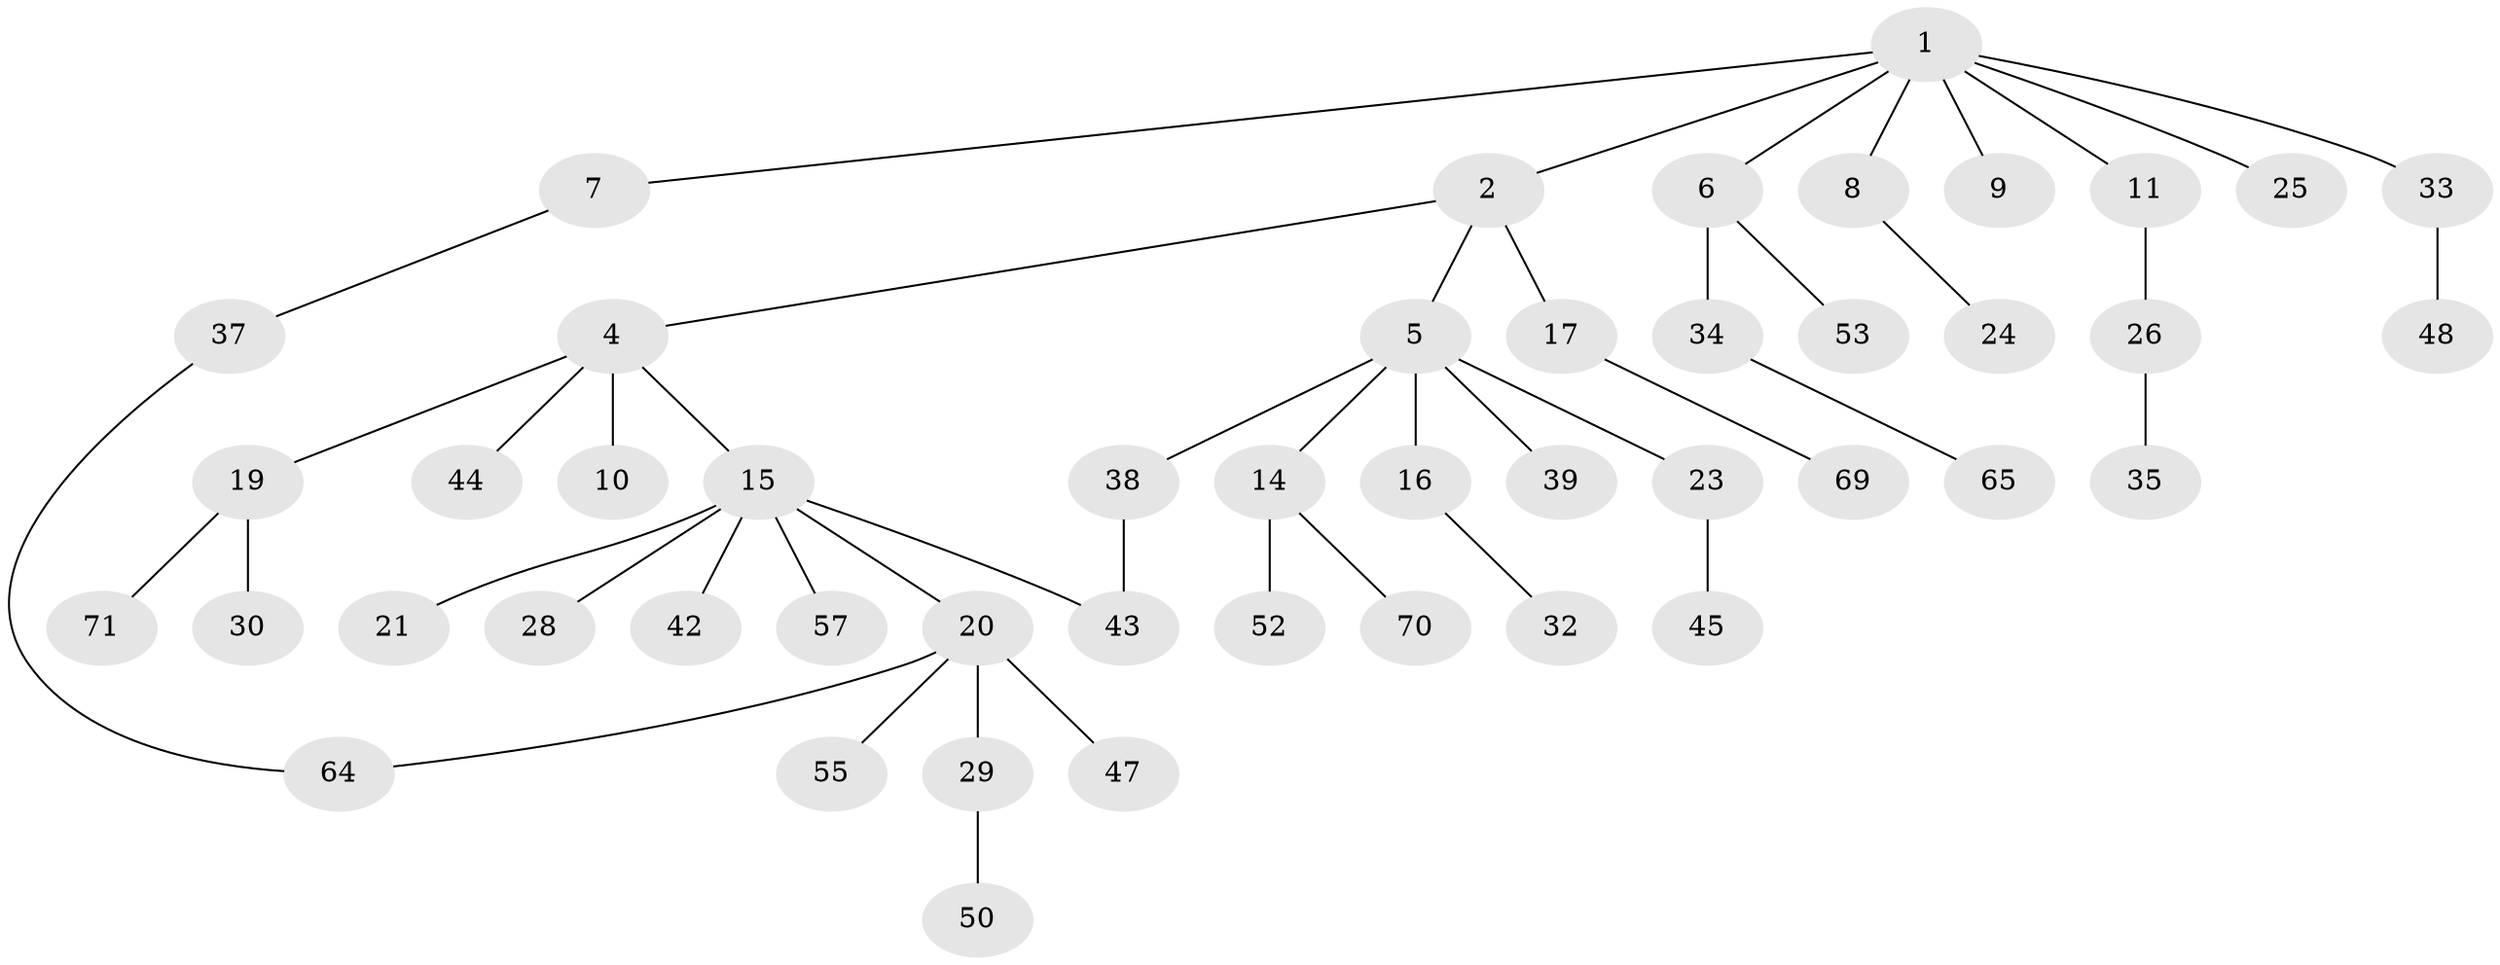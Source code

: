 // Generated by graph-tools (version 1.1) at 2025/51/02/27/25 19:51:39]
// undirected, 47 vertices, 48 edges
graph export_dot {
graph [start="1"]
  node [color=gray90,style=filled];
  1 [super="+3"];
  2 [super="+54"];
  4 [super="+13"];
  5 [super="+12"];
  6;
  7;
  8 [super="+62"];
  9;
  10;
  11;
  14 [super="+40"];
  15 [super="+18"];
  16 [super="+27"];
  17 [super="+67"];
  19 [super="+51"];
  20 [super="+22"];
  21;
  23;
  24;
  25 [super="+41"];
  26 [super="+61"];
  28;
  29 [super="+31"];
  30;
  32 [super="+36"];
  33 [super="+68"];
  34 [super="+49"];
  35;
  37 [super="+56"];
  38;
  39 [super="+72"];
  42 [super="+46"];
  43 [super="+63"];
  44;
  45 [super="+59"];
  47 [super="+58"];
  48;
  50 [super="+60"];
  52;
  53;
  55;
  57 [super="+73"];
  64 [super="+66"];
  65;
  69;
  70;
  71;
  1 -- 2;
  1 -- 6;
  1 -- 7;
  1 -- 9;
  1 -- 11;
  1 -- 8;
  1 -- 25;
  1 -- 33;
  2 -- 4;
  2 -- 5;
  2 -- 17;
  4 -- 10;
  4 -- 15;
  4 -- 19;
  4 -- 44;
  5 -- 14;
  5 -- 38;
  5 -- 39;
  5 -- 16;
  5 -- 23;
  6 -- 34;
  6 -- 53;
  7 -- 37;
  8 -- 24;
  11 -- 26;
  14 -- 52;
  14 -- 70;
  15 -- 20;
  15 -- 21;
  15 -- 28;
  15 -- 42;
  15 -- 57;
  15 -- 43;
  16 -- 32;
  17 -- 69;
  19 -- 30;
  19 -- 71;
  20 -- 47;
  20 -- 64;
  20 -- 29;
  20 -- 55;
  23 -- 45;
  26 -- 35;
  29 -- 50;
  33 -- 48;
  34 -- 65;
  37 -- 64;
  38 -- 43;
}
